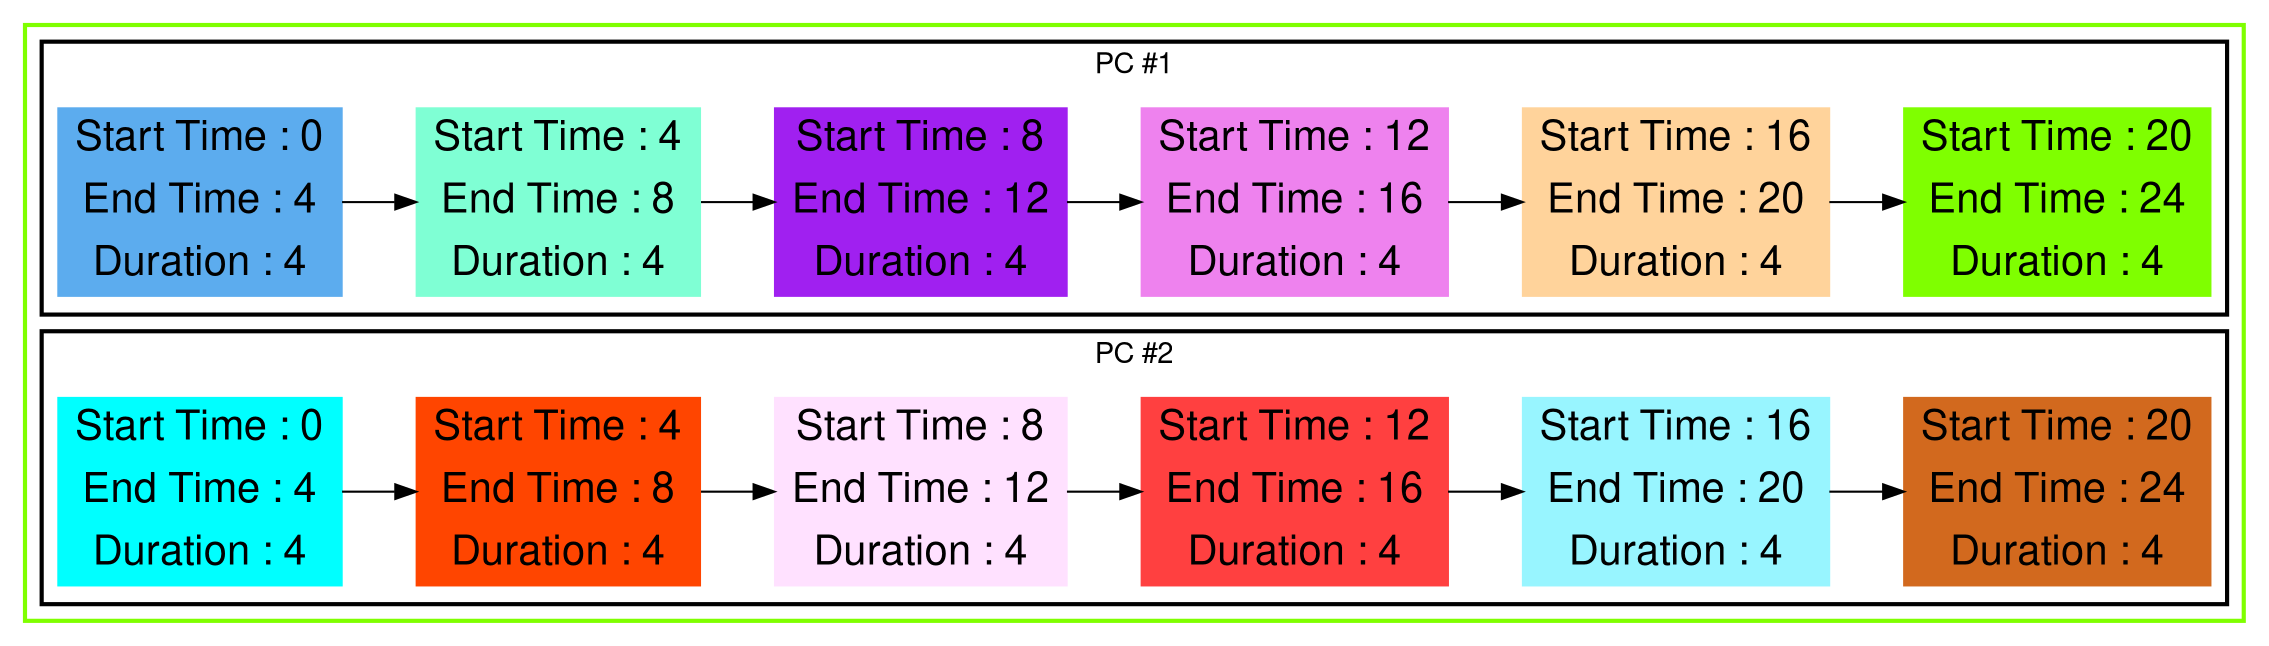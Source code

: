 digraph G {

fontname="Helvetica,Arial,sans-serif"
node [fontname="Helvetica,Arial,sans-serif"]
edge [fontname="Helvetica,Arial,sans-serif"]
graph [rankdir = "LR"];
node [fontsize = "20" shape = "ellipse"];

    subgraph cluster_Mod_0{
        color =chartreuse
        style = bold
        subgraph cluster_0{
           node [style=filled]
           color = black


            "node0" [
               label = "Start Time : 0 | End Time : 4 | Duration : 4"
               shape = "record"
               color = steelblue2
            ]

            "node2" [
               label = "Start Time : 4 | End Time : 8 | Duration : 4"
               shape = "record"
               color = aquamarine
            ]

            "node4" [
               label = "Start Time : 8 | End Time : 12 | Duration : 4"
               shape = "record"
               color = x11purple
            ]

            "node6" [
               label = "Start Time : 12 | End Time : 16 | Duration : 4"
               shape = "record"
               color = violet
            ]

            "node8" [
               label = "Start Time : 16 | End Time : 20 | Duration : 4"
               shape = "record"
               color = burlywood1
            ]

            "node10" [
               label = "Start Time : 20 | End Time : 24 | Duration : 4"
               shape = "record"
               color = chartreuse
            ]

            node0 -> node2 -> node4 -> node6 -> node8 -> node10

            label = "PC #1"

        }
        subgraph cluster_1{
           node [style=filled]
           color = black


            "node1" [
               label = "Start Time : 0 | End Time : 4 | Duration : 4"
               shape = "record"
               color = aqua
            ]

            "node3" [
               label = "Start Time : 4 | End Time : 8 | Duration : 4"
               shape = "record"
               color = orangered1
            ]

            "node5" [
               label = "Start Time : 8 | End Time : 12 | Duration : 4"
               shape = "record"
               color = thistle1
            ]

            "node7" [
               label = "Start Time : 12 | End Time : 16 | Duration : 4"
               shape = "record"
               color = brown1
            ]

            "node9" [
               label = "Start Time : 16 | End Time : 20 | Duration : 4"
               shape = "record"
               color = cadetblue1
            ]

            "node11" [
               label = "Start Time : 20 | End Time : 24 | Duration : 4"
               shape = "record"
               color = chocolate
            ]

            node1 -> node3 -> node5 -> node7 -> node9 -> node11

            label = "PC #2"

        }
    }




}

